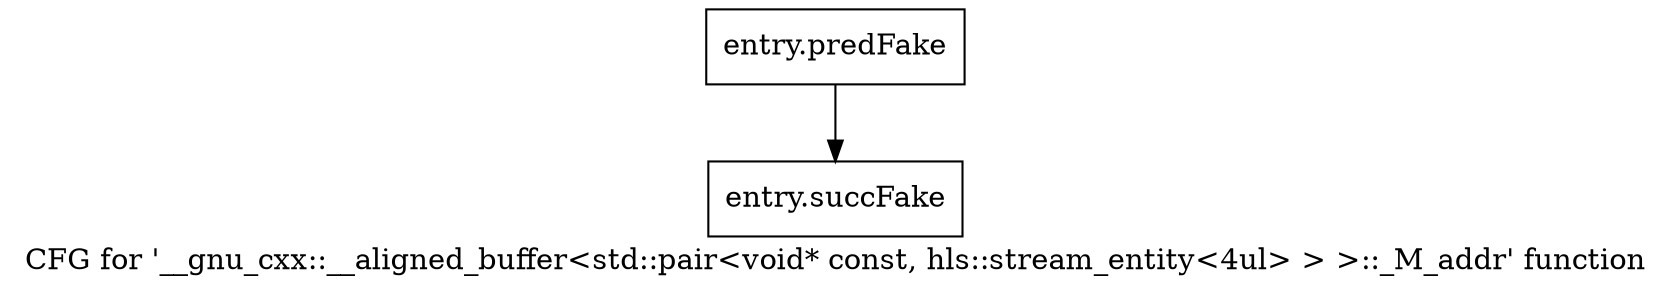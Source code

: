 digraph "CFG for '__gnu_cxx::__aligned_buffer\<std::pair\<void* const, hls::stream_entity\<4ul\> \> \>::_M_addr' function" {
	label="CFG for '__gnu_cxx::__aligned_buffer\<std::pair\<void* const, hls::stream_entity\<4ul\> \> \>::_M_addr' function";

	Node0x42ef9c0 [shape=record,filename="",linenumber="",label="{entry.predFake}"];
	Node0x42ef9c0 -> Node0x41bda10[ callList="" memoryops="" filename="/tools/Xilinx/Vitis_HLS/2022.1/tps/lnx64/gcc-8.3.0/lib/gcc/x86_64-pc-linux-gnu/8.3.0/../../../../include/c++/8.3.0/ext/aligned_buffer.h" execusionnum="825"];
	Node0x41bda10 [shape=record,filename="/tools/Xilinx/Vitis_HLS/2022.1/tps/lnx64/gcc-8.3.0/lib/gcc/x86_64-pc-linux-gnu/8.3.0/../../../../include/c++/8.3.0/ext/aligned_buffer.h",linenumber="104",label="{entry.succFake}"];
}
